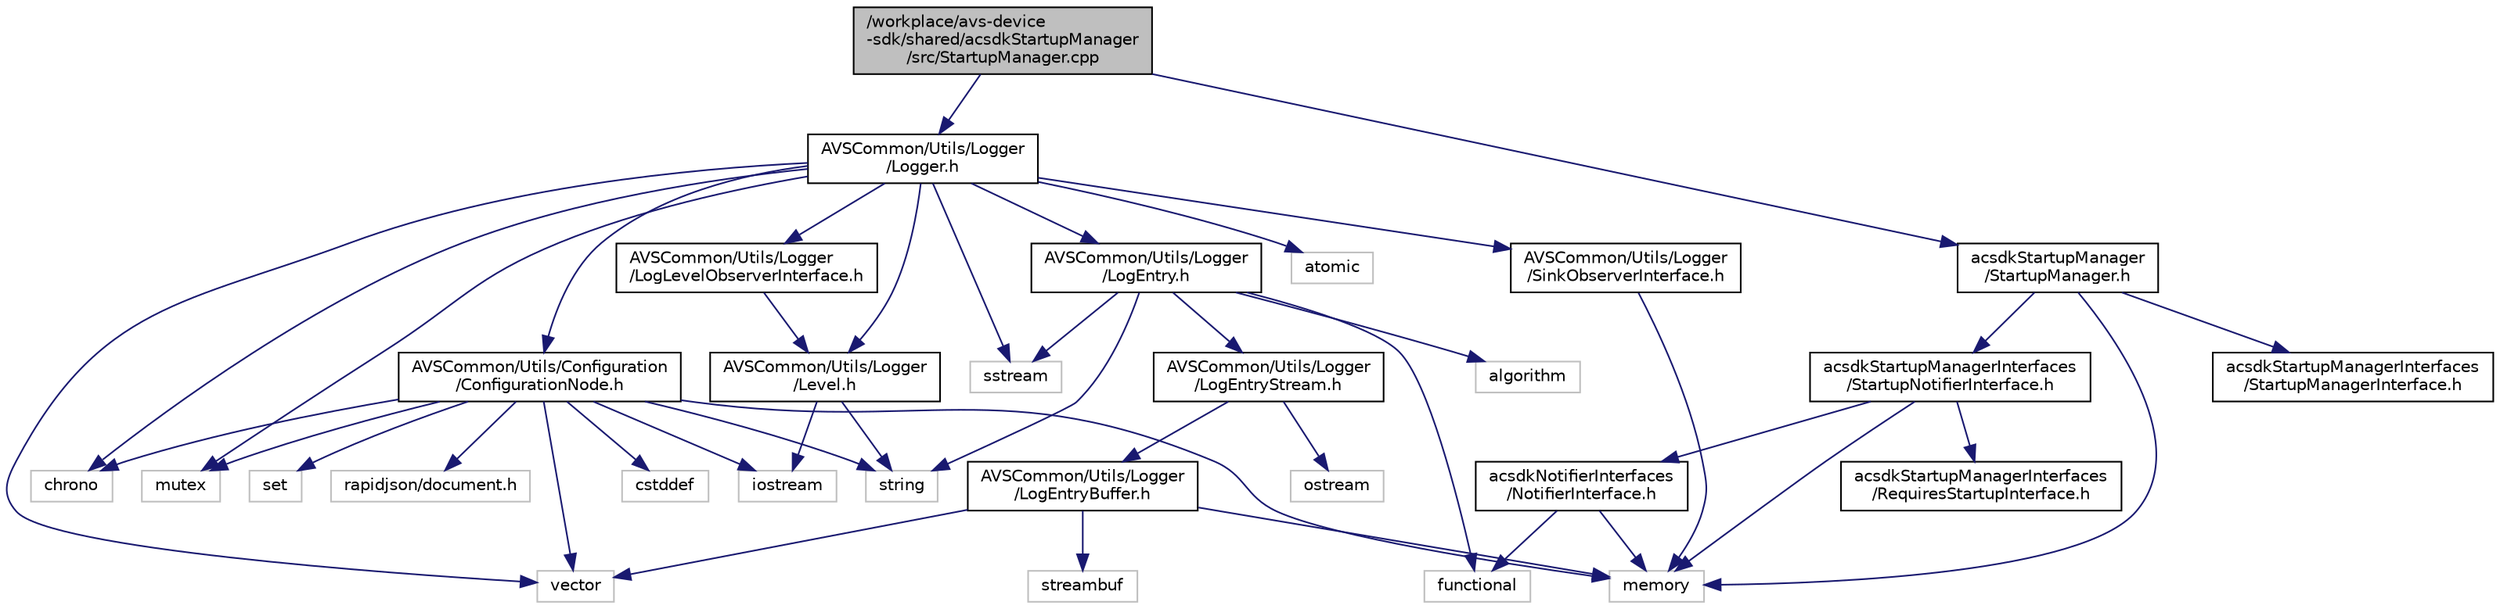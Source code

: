 digraph "/workplace/avs-device-sdk/shared/acsdkStartupManager/src/StartupManager.cpp"
{
  edge [fontname="Helvetica",fontsize="10",labelfontname="Helvetica",labelfontsize="10"];
  node [fontname="Helvetica",fontsize="10",shape=record];
  Node0 [label="/workplace/avs-device\l-sdk/shared/acsdkStartupManager\l/src/StartupManager.cpp",height=0.2,width=0.4,color="black", fillcolor="grey75", style="filled", fontcolor="black"];
  Node0 -> Node1 [color="midnightblue",fontsize="10",style="solid",fontname="Helvetica"];
  Node1 [label="AVSCommon/Utils/Logger\l/Logger.h",height=0.2,width=0.4,color="black", fillcolor="white", style="filled",URL="$_logger_8h.html"];
  Node1 -> Node2 [color="midnightblue",fontsize="10",style="solid",fontname="Helvetica"];
  Node2 [label="atomic",height=0.2,width=0.4,color="grey75", fillcolor="white", style="filled"];
  Node1 -> Node3 [color="midnightblue",fontsize="10",style="solid",fontname="Helvetica"];
  Node3 [label="chrono",height=0.2,width=0.4,color="grey75", fillcolor="white", style="filled"];
  Node1 -> Node4 [color="midnightblue",fontsize="10",style="solid",fontname="Helvetica"];
  Node4 [label="mutex",height=0.2,width=0.4,color="grey75", fillcolor="white", style="filled"];
  Node1 -> Node5 [color="midnightblue",fontsize="10",style="solid",fontname="Helvetica"];
  Node5 [label="sstream",height=0.2,width=0.4,color="grey75", fillcolor="white", style="filled"];
  Node1 -> Node6 [color="midnightblue",fontsize="10",style="solid",fontname="Helvetica"];
  Node6 [label="vector",height=0.2,width=0.4,color="grey75", fillcolor="white", style="filled"];
  Node1 -> Node7 [color="midnightblue",fontsize="10",style="solid",fontname="Helvetica"];
  Node7 [label="AVSCommon/Utils/Configuration\l/ConfigurationNode.h",height=0.2,width=0.4,color="black", fillcolor="white", style="filled",URL="$_configuration_node_8h.html"];
  Node7 -> Node3 [color="midnightblue",fontsize="10",style="solid",fontname="Helvetica"];
  Node7 -> Node8 [color="midnightblue",fontsize="10",style="solid",fontname="Helvetica"];
  Node8 [label="cstddef",height=0.2,width=0.4,color="grey75", fillcolor="white", style="filled"];
  Node7 -> Node9 [color="midnightblue",fontsize="10",style="solid",fontname="Helvetica"];
  Node9 [label="iostream",height=0.2,width=0.4,color="grey75", fillcolor="white", style="filled"];
  Node7 -> Node10 [color="midnightblue",fontsize="10",style="solid",fontname="Helvetica"];
  Node10 [label="memory",height=0.2,width=0.4,color="grey75", fillcolor="white", style="filled"];
  Node7 -> Node4 [color="midnightblue",fontsize="10",style="solid",fontname="Helvetica"];
  Node7 -> Node11 [color="midnightblue",fontsize="10",style="solid",fontname="Helvetica"];
  Node11 [label="set",height=0.2,width=0.4,color="grey75", fillcolor="white", style="filled"];
  Node7 -> Node12 [color="midnightblue",fontsize="10",style="solid",fontname="Helvetica"];
  Node12 [label="string",height=0.2,width=0.4,color="grey75", fillcolor="white", style="filled"];
  Node7 -> Node6 [color="midnightblue",fontsize="10",style="solid",fontname="Helvetica"];
  Node7 -> Node13 [color="midnightblue",fontsize="10",style="solid",fontname="Helvetica"];
  Node13 [label="rapidjson/document.h",height=0.2,width=0.4,color="grey75", fillcolor="white", style="filled"];
  Node1 -> Node14 [color="midnightblue",fontsize="10",style="solid",fontname="Helvetica"];
  Node14 [label="AVSCommon/Utils/Logger\l/Level.h",height=0.2,width=0.4,color="black", fillcolor="white", style="filled",URL="$_level_8h.html"];
  Node14 -> Node9 [color="midnightblue",fontsize="10",style="solid",fontname="Helvetica"];
  Node14 -> Node12 [color="midnightblue",fontsize="10",style="solid",fontname="Helvetica"];
  Node1 -> Node15 [color="midnightblue",fontsize="10",style="solid",fontname="Helvetica"];
  Node15 [label="AVSCommon/Utils/Logger\l/LogEntry.h",height=0.2,width=0.4,color="black", fillcolor="white", style="filled",URL="$_log_entry_8h.html"];
  Node15 -> Node16 [color="midnightblue",fontsize="10",style="solid",fontname="Helvetica"];
  Node16 [label="algorithm",height=0.2,width=0.4,color="grey75", fillcolor="white", style="filled"];
  Node15 -> Node17 [color="midnightblue",fontsize="10",style="solid",fontname="Helvetica"];
  Node17 [label="functional",height=0.2,width=0.4,color="grey75", fillcolor="white", style="filled"];
  Node15 -> Node5 [color="midnightblue",fontsize="10",style="solid",fontname="Helvetica"];
  Node15 -> Node12 [color="midnightblue",fontsize="10",style="solid",fontname="Helvetica"];
  Node15 -> Node18 [color="midnightblue",fontsize="10",style="solid",fontname="Helvetica"];
  Node18 [label="AVSCommon/Utils/Logger\l/LogEntryStream.h",height=0.2,width=0.4,color="black", fillcolor="white", style="filled",URL="$_log_entry_stream_8h.html"];
  Node18 -> Node19 [color="midnightblue",fontsize="10",style="solid",fontname="Helvetica"];
  Node19 [label="ostream",height=0.2,width=0.4,color="grey75", fillcolor="white", style="filled"];
  Node18 -> Node20 [color="midnightblue",fontsize="10",style="solid",fontname="Helvetica"];
  Node20 [label="AVSCommon/Utils/Logger\l/LogEntryBuffer.h",height=0.2,width=0.4,color="black", fillcolor="white", style="filled",URL="$_log_entry_buffer_8h.html"];
  Node20 -> Node10 [color="midnightblue",fontsize="10",style="solid",fontname="Helvetica"];
  Node20 -> Node21 [color="midnightblue",fontsize="10",style="solid",fontname="Helvetica"];
  Node21 [label="streambuf",height=0.2,width=0.4,color="grey75", fillcolor="white", style="filled"];
  Node20 -> Node6 [color="midnightblue",fontsize="10",style="solid",fontname="Helvetica"];
  Node1 -> Node22 [color="midnightblue",fontsize="10",style="solid",fontname="Helvetica"];
  Node22 [label="AVSCommon/Utils/Logger\l/LogLevelObserverInterface.h",height=0.2,width=0.4,color="black", fillcolor="white", style="filled",URL="$_log_level_observer_interface_8h.html"];
  Node22 -> Node14 [color="midnightblue",fontsize="10",style="solid",fontname="Helvetica"];
  Node1 -> Node23 [color="midnightblue",fontsize="10",style="solid",fontname="Helvetica"];
  Node23 [label="AVSCommon/Utils/Logger\l/SinkObserverInterface.h",height=0.2,width=0.4,color="black", fillcolor="white", style="filled",URL="$_sink_observer_interface_8h.html"];
  Node23 -> Node10 [color="midnightblue",fontsize="10",style="solid",fontname="Helvetica"];
  Node0 -> Node24 [color="midnightblue",fontsize="10",style="solid",fontname="Helvetica"];
  Node24 [label="acsdkStartupManager\l/StartupManager.h",height=0.2,width=0.4,color="black", fillcolor="white", style="filled",URL="$_startup_manager_8h.html"];
  Node24 -> Node10 [color="midnightblue",fontsize="10",style="solid",fontname="Helvetica"];
  Node24 -> Node25 [color="midnightblue",fontsize="10",style="solid",fontname="Helvetica"];
  Node25 [label="acsdkStartupManagerInterfaces\l/StartupManagerInterface.h",height=0.2,width=0.4,color="black", fillcolor="white", style="filled",URL="$_startup_manager_interface_8h.html"];
  Node24 -> Node26 [color="midnightblue",fontsize="10",style="solid",fontname="Helvetica"];
  Node26 [label="acsdkStartupManagerInterfaces\l/StartupNotifierInterface.h",height=0.2,width=0.4,color="black", fillcolor="white", style="filled",URL="$_startup_notifier_interface_8h.html"];
  Node26 -> Node10 [color="midnightblue",fontsize="10",style="solid",fontname="Helvetica"];
  Node26 -> Node27 [color="midnightblue",fontsize="10",style="solid",fontname="Helvetica"];
  Node27 [label="acsdkNotifierInterfaces\l/NotifierInterface.h",height=0.2,width=0.4,color="black", fillcolor="white", style="filled",URL="$_notifier_interface_8h.html"];
  Node27 -> Node17 [color="midnightblue",fontsize="10",style="solid",fontname="Helvetica"];
  Node27 -> Node10 [color="midnightblue",fontsize="10",style="solid",fontname="Helvetica"];
  Node26 -> Node28 [color="midnightblue",fontsize="10",style="solid",fontname="Helvetica"];
  Node28 [label="acsdkStartupManagerInterfaces\l/RequiresStartupInterface.h",height=0.2,width=0.4,color="black", fillcolor="white", style="filled",URL="$_requires_startup_interface_8h.html"];
}

